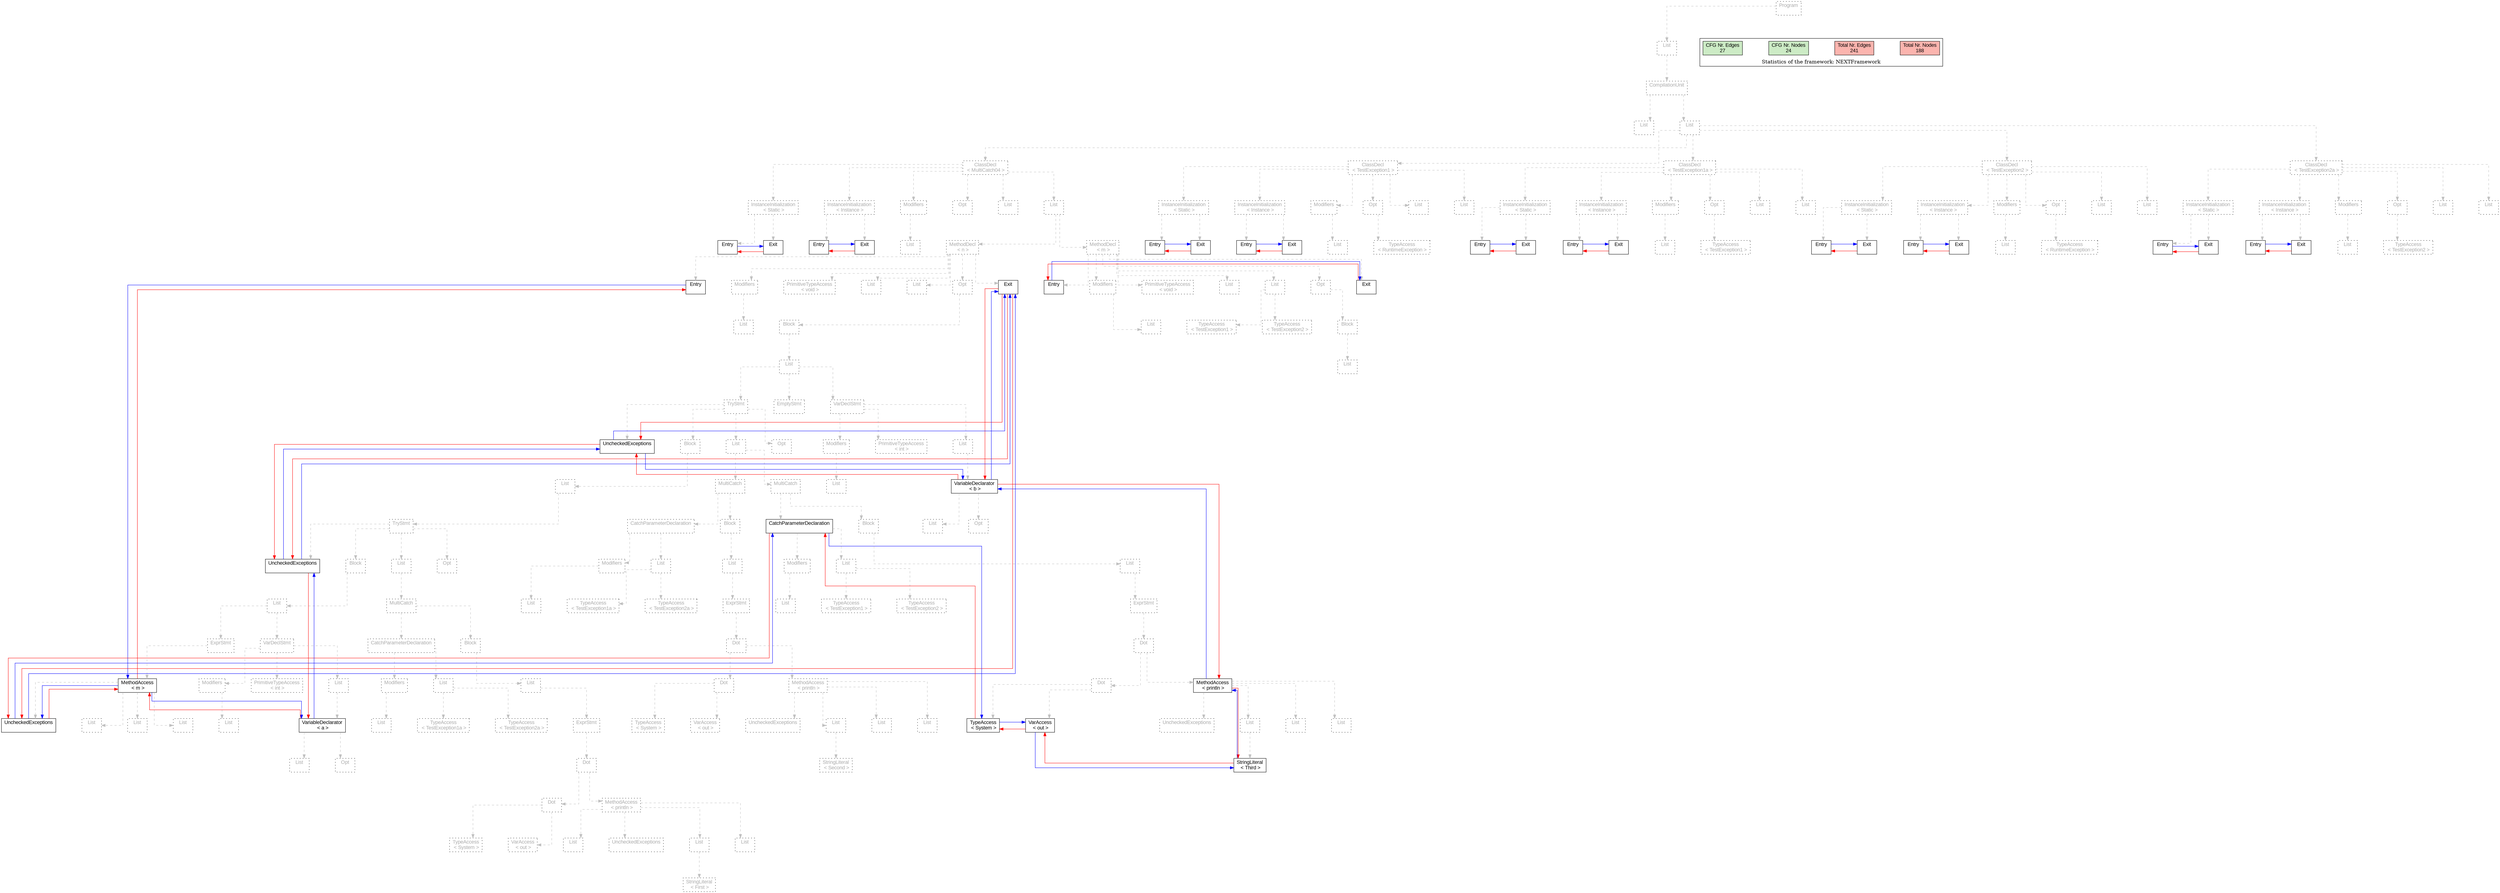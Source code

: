 digraph G {
graph [splines=ortho, nodesep="1", ranksep="1"]
node [shape=rect, fontname=Arial];
{ rank = same; "Program[0]"}
{ rank = same; "List[1]"}
{ rank = same; "CompilationUnit[2]"}
{ rank = same; "List[3]"; "List[4]"}
{ rank = same; "ClassDecl[5]"; "ClassDecl[144]"; "ClassDecl[167]"; "ClassDecl[190]"; "ClassDecl[213]"}
{ rank = same; "Modifiers[22]"; "Opt[24]"; "List[25]"; "List[26]"; "InstanceInitialization[6]"; "InstanceInitialization[14]"; "Modifiers[161]"; "Opt[163]"; "List[165]"; "List[166]"; "InstanceInitialization[145]"; "InstanceInitialization[153]"; "Modifiers[184]"; "Opt[186]"; "List[188]"; "List[189]"; "InstanceInitialization[168]"; "InstanceInitialization[176]"; "Modifiers[207]"; "Opt[209]"; "List[211]"; "List[212]"; "InstanceInitialization[191]"; "InstanceInitialization[199]"; "Modifiers[230]"; "Opt[232]"; "List[234]"; "List[235]"; "InstanceInitialization[214]"; "InstanceInitialization[222]"}
{ rank = same; "List[23]"; "MethodDecl[27]"; "MethodDecl[132]"; "Entry[7]"; "Exit[8]"; "Entry[15]"; "Exit[16]"; "List[162]"; "TypeAccess[164]"; "Entry[146]"; "Exit[147]"; "Entry[154]"; "Exit[155]"; "List[185]"; "TypeAccess[187]"; "Entry[169]"; "Exit[170]"; "Entry[177]"; "Exit[178]"; "List[208]"; "TypeAccess[210]"; "Entry[192]"; "Exit[193]"; "Entry[200]"; "Exit[201]"; "List[231]"; "TypeAccess[233]"; "Entry[215]"; "Exit[216]"; "Entry[223]"; "Exit[224]"}
{ rank = same; "Entry[28]"; "Modifiers[29]"; "PrimitiveTypeAccess[31]"; "List[32]"; "List[33]"; "Opt[34]"; "Exit[35]"; "Entry[133]"; "Modifiers[134]"; "PrimitiveTypeAccess[136]"; "List[137]"; "List[138]"; "Opt[141]"; "Exit[142]"}
{ rank = same; "List[30]"; "Block[35]"; "List[135]"; "TypeAccess[139]"; "TypeAccess[140]"; "Block[142]"}
{ rank = same; "List[36]"; "List[143]"}
{ rank = same; "TryStmt[37]"; "EmptyStmt[123]"; "VarDeclStmt[124]"}
{ rank = same; "Block[38]"; "List[80]"; "Opt[121]"; "UncheckedExceptions[122]"; "Modifiers[125]"; "PrimitiveTypeAccess[127]"; "List[128]"}
{ rank = same; "List[39]"; "MultiCatch[81]"; "MultiCatch[101]"; "List[126]"; "VariableDeclarator[129]"}
{ rank = same; "TryStmt[40]"; "CatchParameterDeclaration[82]"; "Block[88]"; "CatchParameterDeclaration[102]"; "Block[108]"; "List[130]"; "Opt[131]"}
{ rank = same; "Block[41]"; "List[57]"; "Opt[78]"; "UncheckedExceptions[79]"; "Modifiers[83]"; "List[85]"; "List[89]"; "Modifiers[103]"; "List[105]"; "List[109]"}
{ rank = same; "List[42]"; "MultiCatch[58]"; "List[84]"; "TypeAccess[86]"; "TypeAccess[87]"; "ExprStmt[90]"; "List[104]"; "TypeAccess[106]"; "TypeAccess[107]"; "ExprStmt[110]"}
{ rank = same; "MethodAccess[44]"; "Modifiers[50]"; "PrimitiveTypeAccess[52]"; "List[53]"; "Modifiers[60]"; "List[62]"; "List[66]"; "Dot[92]"; "MethodAccess[95]"; "Dot[112]"; "MethodAccess[115]"}
{ rank = same; "ExprStmt[43]"; "VarDeclStmt[49]"; "CatchParameterDeclaration[59]"; "Block[65]"; "Dot[91]"; "Dot[111]"}
{ rank = same; "List[55]"; "Opt[56]"; "Dot[68]"; "StringLiteral[98]"; "StringLiteral[118]"}
{ rank = same; "List[46]"; "List[47]"; "List[48]"; "UncheckedExceptions[45]"; "List[51]"; "VariableDeclarator[54]"; "List[61]"; "TypeAccess[63]"; "TypeAccess[64]"; "ExprStmt[67]"; "TypeAccess[93]"; "VarAccess[94]"; "List[97]"; "List[99]"; "List[100]"; "UncheckedExceptions[96]"; "TypeAccess[113]"; "VarAccess[114]"; "List[117]"; "List[119]"; "List[120]"; "UncheckedExceptions[116]"}
{ rank = same; "TypeAccess[70]"; "VarAccess[71]"; "List[74]"; "List[76]"; "List[77]"; "UncheckedExceptions[73]"}
{ rank = same; "Dot[69]"; "MethodAccess[72]"}
{ rank = same; "StringLiteral[75]"}
"Program[0]" [label="Program\n ", style= dotted   fillcolor="#eeeeee" fontcolor="#aaaaaa"  ]
"List[1]" [label="List\n ", style= dotted   fillcolor="#eeeeee" fontcolor="#aaaaaa"  ]
"CompilationUnit[2]" [label="CompilationUnit\n ", style= dotted   fillcolor="#eeeeee" fontcolor="#aaaaaa"  ]
"List[3]" [label="List\n ", style= dotted   fillcolor="#eeeeee" fontcolor="#aaaaaa"  ]
"List[4]" [label="List\n ", style= dotted   fillcolor="#eeeeee" fontcolor="#aaaaaa"  ]
"ClassDecl[5]" [label="ClassDecl\n < MultiCatch04 >", style= dotted   fillcolor="#eeeeee" fontcolor="#aaaaaa"  ]
"Modifiers[22]" [label="Modifiers\n ", style= dotted   fillcolor="#eeeeee" fontcolor="#aaaaaa"  ]
"List[23]" [label="List\n ", style= dotted   fillcolor="#eeeeee" fontcolor="#aaaaaa"  ]
"Opt[24]" [label="Opt\n ", style= dotted   fillcolor="#eeeeee" fontcolor="#aaaaaa"  ]
"List[25]" [label="List\n ", style= dotted   fillcolor="#eeeeee" fontcolor="#aaaaaa"  ]
"List[26]" [label="List\n ", style= dotted   fillcolor="#eeeeee" fontcolor="#aaaaaa"  ]
"MethodDecl[27]" [label="MethodDecl\n < n >", style= dotted   fillcolor="#eeeeee" fontcolor="#aaaaaa"  ]
"Entry[28]" [label="Entry\n ", fillcolor=white   style=filled  ]
"Modifiers[29]" [label="Modifiers\n ", style= dotted   fillcolor="#eeeeee" fontcolor="#aaaaaa"  ]
"List[30]" [label="List\n ", style= dotted   fillcolor="#eeeeee" fontcolor="#aaaaaa"  ]
"PrimitiveTypeAccess[31]" [label="PrimitiveTypeAccess\n < void >", style= dotted   fillcolor="#eeeeee" fontcolor="#aaaaaa"  ]
"List[32]" [label="List\n ", style= dotted   fillcolor="#eeeeee" fontcolor="#aaaaaa"  ]
"List[33]" [label="List\n ", style= dotted   fillcolor="#eeeeee" fontcolor="#aaaaaa"  ]
"Opt[34]" [label="Opt\n ", style= dotted   fillcolor="#eeeeee" fontcolor="#aaaaaa"  ]
"Block[35]" [label="Block\n ", style= dotted   fillcolor="#eeeeee" fontcolor="#aaaaaa"  ]
"List[36]" [label="List\n ", style= dotted   fillcolor="#eeeeee" fontcolor="#aaaaaa"  ]
"TryStmt[37]" [label="TryStmt\n ", style= dotted   fillcolor="#eeeeee" fontcolor="#aaaaaa"  ]
"Block[38]" [label="Block\n ", style= dotted   fillcolor="#eeeeee" fontcolor="#aaaaaa"  ]
"List[39]" [label="List\n ", style= dotted   fillcolor="#eeeeee" fontcolor="#aaaaaa"  ]
"TryStmt[40]" [label="TryStmt\n ", style= dotted   fillcolor="#eeeeee" fontcolor="#aaaaaa"  ]
"Block[41]" [label="Block\n ", style= dotted   fillcolor="#eeeeee" fontcolor="#aaaaaa"  ]
"List[42]" [label="List\n ", style= dotted   fillcolor="#eeeeee" fontcolor="#aaaaaa"  ]
"ExprStmt[43]" [label="ExprStmt\n ", style= dotted   fillcolor="#eeeeee" fontcolor="#aaaaaa"  ]
"MethodAccess[44]" [label="MethodAccess\n < m >", fillcolor=white   style=filled  ]
"List[46]" [label="List\n ", style= dotted   fillcolor="#eeeeee" fontcolor="#aaaaaa"  ]
"List[47]" [label="List\n ", style= dotted   fillcolor="#eeeeee" fontcolor="#aaaaaa"  ]
"List[48]" [label="List\n ", style= dotted   fillcolor="#eeeeee" fontcolor="#aaaaaa"  ]
"UncheckedExceptions[45]" [label="UncheckedExceptions\n ", fillcolor=white   style=filled  ]
"VarDeclStmt[49]" [label="VarDeclStmt\n ", style= dotted   fillcolor="#eeeeee" fontcolor="#aaaaaa"  ]
"Modifiers[50]" [label="Modifiers\n ", style= dotted   fillcolor="#eeeeee" fontcolor="#aaaaaa"  ]
"List[51]" [label="List\n ", style= dotted   fillcolor="#eeeeee" fontcolor="#aaaaaa"  ]
"PrimitiveTypeAccess[52]" [label="PrimitiveTypeAccess\n < int >", style= dotted   fillcolor="#eeeeee" fontcolor="#aaaaaa"  ]
"List[53]" [label="List\n ", style= dotted   fillcolor="#eeeeee" fontcolor="#aaaaaa"  ]
"VariableDeclarator[54]" [label="VariableDeclarator\n < a >", fillcolor=white   style=filled  ]
"List[55]" [label="List\n ", style= dotted   fillcolor="#eeeeee" fontcolor="#aaaaaa"  ]
"Opt[56]" [label="Opt\n ", style= dotted   fillcolor="#eeeeee" fontcolor="#aaaaaa"  ]
"List[57]" [label="List\n ", style= dotted   fillcolor="#eeeeee" fontcolor="#aaaaaa"  ]
"MultiCatch[58]" [label="MultiCatch\n ", style= dotted   fillcolor="#eeeeee" fontcolor="#aaaaaa"  ]
"CatchParameterDeclaration[59]" [label="CatchParameterDeclaration\n ", style= dotted   fillcolor="#eeeeee" fontcolor="#aaaaaa"  ]
"Modifiers[60]" [label="Modifiers\n ", style= dotted   fillcolor="#eeeeee" fontcolor="#aaaaaa"  ]
"List[61]" [label="List\n ", style= dotted   fillcolor="#eeeeee" fontcolor="#aaaaaa"  ]
"List[62]" [label="List\n ", style= dotted   fillcolor="#eeeeee" fontcolor="#aaaaaa"  ]
"TypeAccess[63]" [label="TypeAccess\n < TestException1a >", style= dotted   fillcolor="#eeeeee" fontcolor="#aaaaaa"  ]
"TypeAccess[64]" [label="TypeAccess\n < TestException2a >", style= dotted   fillcolor="#eeeeee" fontcolor="#aaaaaa"  ]
"Block[65]" [label="Block\n ", style= dotted   fillcolor="#eeeeee" fontcolor="#aaaaaa"  ]
"List[66]" [label="List\n ", style= dotted   fillcolor="#eeeeee" fontcolor="#aaaaaa"  ]
"ExprStmt[67]" [label="ExprStmt\n ", style= dotted   fillcolor="#eeeeee" fontcolor="#aaaaaa"  ]
"Dot[68]" [label="Dot\n ", style= dotted   fillcolor="#eeeeee" fontcolor="#aaaaaa"  ]
"Dot[69]" [label="Dot\n ", style= dotted   fillcolor="#eeeeee" fontcolor="#aaaaaa"  ]
"TypeAccess[70]" [label="TypeAccess\n < System >", style= dotted   fillcolor="#eeeeee" fontcolor="#aaaaaa"  ]
"VarAccess[71]" [label="VarAccess\n < out >", style= dotted   fillcolor="#eeeeee" fontcolor="#aaaaaa"  ]
"MethodAccess[72]" [label="MethodAccess\n < println >", style= dotted   fillcolor="#eeeeee" fontcolor="#aaaaaa"  ]
"List[74]" [label="List\n ", style= dotted   fillcolor="#eeeeee" fontcolor="#aaaaaa"  ]
"StringLiteral[75]" [label="StringLiteral\n < First >", style= dotted   fillcolor="#eeeeee" fontcolor="#aaaaaa"  ]
"List[76]" [label="List\n ", style= dotted   fillcolor="#eeeeee" fontcolor="#aaaaaa"  ]
"List[77]" [label="List\n ", style= dotted   fillcolor="#eeeeee" fontcolor="#aaaaaa"  ]
"UncheckedExceptions[73]" [label="UncheckedExceptions\n ", style= dotted   fillcolor="#eeeeee" fontcolor="#aaaaaa"  ]
"Opt[78]" [label="Opt\n ", style= dotted   fillcolor="#eeeeee" fontcolor="#aaaaaa"  ]
"UncheckedExceptions[79]" [label="UncheckedExceptions\n ", fillcolor=white   style=filled  ]
"List[80]" [label="List\n ", style= dotted   fillcolor="#eeeeee" fontcolor="#aaaaaa"  ]
"MultiCatch[81]" [label="MultiCatch\n ", style= dotted   fillcolor="#eeeeee" fontcolor="#aaaaaa"  ]
"CatchParameterDeclaration[82]" [label="CatchParameterDeclaration\n ", style= dotted   fillcolor="#eeeeee" fontcolor="#aaaaaa"  ]
"Modifiers[83]" [label="Modifiers\n ", style= dotted   fillcolor="#eeeeee" fontcolor="#aaaaaa"  ]
"List[84]" [label="List\n ", style= dotted   fillcolor="#eeeeee" fontcolor="#aaaaaa"  ]
"List[85]" [label="List\n ", style= dotted   fillcolor="#eeeeee" fontcolor="#aaaaaa"  ]
"TypeAccess[86]" [label="TypeAccess\n < TestException1a >", style= dotted   fillcolor="#eeeeee" fontcolor="#aaaaaa"  ]
"TypeAccess[87]" [label="TypeAccess\n < TestException2a >", style= dotted   fillcolor="#eeeeee" fontcolor="#aaaaaa"  ]
"Block[88]" [label="Block\n ", style= dotted   fillcolor="#eeeeee" fontcolor="#aaaaaa"  ]
"List[89]" [label="List\n ", style= dotted   fillcolor="#eeeeee" fontcolor="#aaaaaa"  ]
"ExprStmt[90]" [label="ExprStmt\n ", style= dotted   fillcolor="#eeeeee" fontcolor="#aaaaaa"  ]
"Dot[91]" [label="Dot\n ", style= dotted   fillcolor="#eeeeee" fontcolor="#aaaaaa"  ]
"Dot[92]" [label="Dot\n ", style= dotted   fillcolor="#eeeeee" fontcolor="#aaaaaa"  ]
"TypeAccess[93]" [label="TypeAccess\n < System >", style= dotted   fillcolor="#eeeeee" fontcolor="#aaaaaa"  ]
"VarAccess[94]" [label="VarAccess\n < out >", style= dotted   fillcolor="#eeeeee" fontcolor="#aaaaaa"  ]
"MethodAccess[95]" [label="MethodAccess\n < println >", style= dotted   fillcolor="#eeeeee" fontcolor="#aaaaaa"  ]
"List[97]" [label="List\n ", style= dotted   fillcolor="#eeeeee" fontcolor="#aaaaaa"  ]
"StringLiteral[98]" [label="StringLiteral\n < Second >", style= dotted   fillcolor="#eeeeee" fontcolor="#aaaaaa"  ]
"List[99]" [label="List\n ", style= dotted   fillcolor="#eeeeee" fontcolor="#aaaaaa"  ]
"List[100]" [label="List\n ", style= dotted   fillcolor="#eeeeee" fontcolor="#aaaaaa"  ]
"UncheckedExceptions[96]" [label="UncheckedExceptions\n ", style= dotted   fillcolor="#eeeeee" fontcolor="#aaaaaa"  ]
"MultiCatch[101]" [label="MultiCatch\n ", style= dotted   fillcolor="#eeeeee" fontcolor="#aaaaaa"  ]
"CatchParameterDeclaration[102]" [label="CatchParameterDeclaration\n ", fillcolor=white   style=filled  ]
"Modifiers[103]" [label="Modifiers\n ", style= dotted   fillcolor="#eeeeee" fontcolor="#aaaaaa"  ]
"List[104]" [label="List\n ", style= dotted   fillcolor="#eeeeee" fontcolor="#aaaaaa"  ]
"List[105]" [label="List\n ", style= dotted   fillcolor="#eeeeee" fontcolor="#aaaaaa"  ]
"TypeAccess[106]" [label="TypeAccess\n < TestException1 >", style= dotted   fillcolor="#eeeeee" fontcolor="#aaaaaa"  ]
"TypeAccess[107]" [label="TypeAccess\n < TestException2 >", style= dotted   fillcolor="#eeeeee" fontcolor="#aaaaaa"  ]
"Block[108]" [label="Block\n ", style= dotted   fillcolor="#eeeeee" fontcolor="#aaaaaa"  ]
"List[109]" [label="List\n ", style= dotted   fillcolor="#eeeeee" fontcolor="#aaaaaa"  ]
"ExprStmt[110]" [label="ExprStmt\n ", style= dotted   fillcolor="#eeeeee" fontcolor="#aaaaaa"  ]
"Dot[111]" [label="Dot\n ", style= dotted   fillcolor="#eeeeee" fontcolor="#aaaaaa"  ]
"Dot[112]" [label="Dot\n ", style= dotted   fillcolor="#eeeeee" fontcolor="#aaaaaa"  ]
"TypeAccess[113]" [label="TypeAccess\n < System >", fillcolor=white   style=filled  ]
"VarAccess[114]" [label="VarAccess\n < out >", fillcolor=white   style=filled  ]
"MethodAccess[115]" [label="MethodAccess\n < println >", fillcolor=white   style=filled  ]
"List[117]" [label="List\n ", style= dotted   fillcolor="#eeeeee" fontcolor="#aaaaaa"  ]
"StringLiteral[118]" [label="StringLiteral\n < Third >", fillcolor=white   style=filled  ]
"List[119]" [label="List\n ", style= dotted   fillcolor="#eeeeee" fontcolor="#aaaaaa"  ]
"List[120]" [label="List\n ", style= dotted   fillcolor="#eeeeee" fontcolor="#aaaaaa"  ]
"UncheckedExceptions[116]" [label="UncheckedExceptions\n ", style= dotted   fillcolor="#eeeeee" fontcolor="#aaaaaa"  ]
"Opt[121]" [label="Opt\n ", style= dotted   fillcolor="#eeeeee" fontcolor="#aaaaaa"  ]
"UncheckedExceptions[122]" [label="UncheckedExceptions\n ", fillcolor=white   style=filled  ]
"EmptyStmt[123]" [label="EmptyStmt\n ", style= dotted   fillcolor="#eeeeee" fontcolor="#aaaaaa"  ]
"VarDeclStmt[124]" [label="VarDeclStmt\n ", style= dotted   fillcolor="#eeeeee" fontcolor="#aaaaaa"  ]
"Modifiers[125]" [label="Modifiers\n ", style= dotted   fillcolor="#eeeeee" fontcolor="#aaaaaa"  ]
"List[126]" [label="List\n ", style= dotted   fillcolor="#eeeeee" fontcolor="#aaaaaa"  ]
"PrimitiveTypeAccess[127]" [label="PrimitiveTypeAccess\n < int >", style= dotted   fillcolor="#eeeeee" fontcolor="#aaaaaa"  ]
"List[128]" [label="List\n ", style= dotted   fillcolor="#eeeeee" fontcolor="#aaaaaa"  ]
"VariableDeclarator[129]" [label="VariableDeclarator\n < b >", fillcolor=white   style=filled  ]
"List[130]" [label="List\n ", style= dotted   fillcolor="#eeeeee" fontcolor="#aaaaaa"  ]
"Opt[131]" [label="Opt\n ", style= dotted   fillcolor="#eeeeee" fontcolor="#aaaaaa"  ]
"Exit[35]" [label="Exit\n ", fillcolor=white   style=filled  ]
"MethodDecl[132]" [label="MethodDecl\n < m >", style= dotted   fillcolor="#eeeeee" fontcolor="#aaaaaa"  ]
"Entry[133]" [label="Entry\n ", fillcolor=white   style=filled  ]
"Modifiers[134]" [label="Modifiers\n ", style= dotted   fillcolor="#eeeeee" fontcolor="#aaaaaa"  ]
"List[135]" [label="List\n ", style= dotted   fillcolor="#eeeeee" fontcolor="#aaaaaa"  ]
"PrimitiveTypeAccess[136]" [label="PrimitiveTypeAccess\n < void >", style= dotted   fillcolor="#eeeeee" fontcolor="#aaaaaa"  ]
"List[137]" [label="List\n ", style= dotted   fillcolor="#eeeeee" fontcolor="#aaaaaa"  ]
"List[138]" [label="List\n ", style= dotted   fillcolor="#eeeeee" fontcolor="#aaaaaa"  ]
"TypeAccess[139]" [label="TypeAccess\n < TestException1 >", style= dotted   fillcolor="#eeeeee" fontcolor="#aaaaaa"  ]
"TypeAccess[140]" [label="TypeAccess\n < TestException2 >", style= dotted   fillcolor="#eeeeee" fontcolor="#aaaaaa"  ]
"Opt[141]" [label="Opt\n ", style= dotted   fillcolor="#eeeeee" fontcolor="#aaaaaa"  ]
"Block[142]" [label="Block\n ", style= dotted   fillcolor="#eeeeee" fontcolor="#aaaaaa"  ]
"List[143]" [label="List\n ", style= dotted   fillcolor="#eeeeee" fontcolor="#aaaaaa"  ]
"Exit[142]" [label="Exit\n ", fillcolor=white   style=filled  ]
"InstanceInitialization[6]" [label="InstanceInitialization\n < Instance >", style= dotted   fillcolor="#eeeeee" fontcolor="#aaaaaa"  ]
"Entry[7]" [label="Entry\n ", fillcolor=white   style=filled  ]
"Exit[8]" [label="Exit\n ", fillcolor=white   style=filled  ]
"InstanceInitialization[14]" [label="InstanceInitialization\n < Static >", style= dotted   fillcolor="#eeeeee" fontcolor="#aaaaaa"  ]
"Entry[15]" [label="Entry\n ", fillcolor=white   style=filled  ]
"Exit[16]" [label="Exit\n ", fillcolor=white   style=filled  ]
"ClassDecl[144]" [label="ClassDecl\n < TestException1 >", style= dotted   fillcolor="#eeeeee" fontcolor="#aaaaaa"  ]
"Modifiers[161]" [label="Modifiers\n ", style= dotted   fillcolor="#eeeeee" fontcolor="#aaaaaa"  ]
"List[162]" [label="List\n ", style= dotted   fillcolor="#eeeeee" fontcolor="#aaaaaa"  ]
"Opt[163]" [label="Opt\n ", style= dotted   fillcolor="#eeeeee" fontcolor="#aaaaaa"  ]
"TypeAccess[164]" [label="TypeAccess\n < RuntimeException >", style= dotted   fillcolor="#eeeeee" fontcolor="#aaaaaa"  ]
"List[165]" [label="List\n ", style= dotted   fillcolor="#eeeeee" fontcolor="#aaaaaa"  ]
"List[166]" [label="List\n ", style= dotted   fillcolor="#eeeeee" fontcolor="#aaaaaa"  ]
"InstanceInitialization[145]" [label="InstanceInitialization\n < Instance >", style= dotted   fillcolor="#eeeeee" fontcolor="#aaaaaa"  ]
"Entry[146]" [label="Entry\n ", fillcolor=white   style=filled  ]
"Exit[147]" [label="Exit\n ", fillcolor=white   style=filled  ]
"InstanceInitialization[153]" [label="InstanceInitialization\n < Static >", style= dotted   fillcolor="#eeeeee" fontcolor="#aaaaaa"  ]
"Entry[154]" [label="Entry\n ", fillcolor=white   style=filled  ]
"Exit[155]" [label="Exit\n ", fillcolor=white   style=filled  ]
"ClassDecl[167]" [label="ClassDecl\n < TestException1a >", style= dotted   fillcolor="#eeeeee" fontcolor="#aaaaaa"  ]
"Modifiers[184]" [label="Modifiers\n ", style= dotted   fillcolor="#eeeeee" fontcolor="#aaaaaa"  ]
"List[185]" [label="List\n ", style= dotted   fillcolor="#eeeeee" fontcolor="#aaaaaa"  ]
"Opt[186]" [label="Opt\n ", style= dotted   fillcolor="#eeeeee" fontcolor="#aaaaaa"  ]
"TypeAccess[187]" [label="TypeAccess\n < TestException1 >", style= dotted   fillcolor="#eeeeee" fontcolor="#aaaaaa"  ]
"List[188]" [label="List\n ", style= dotted   fillcolor="#eeeeee" fontcolor="#aaaaaa"  ]
"List[189]" [label="List\n ", style= dotted   fillcolor="#eeeeee" fontcolor="#aaaaaa"  ]
"InstanceInitialization[168]" [label="InstanceInitialization\n < Instance >", style= dotted   fillcolor="#eeeeee" fontcolor="#aaaaaa"  ]
"Entry[169]" [label="Entry\n ", fillcolor=white   style=filled  ]
"Exit[170]" [label="Exit\n ", fillcolor=white   style=filled  ]
"InstanceInitialization[176]" [label="InstanceInitialization\n < Static >", style= dotted   fillcolor="#eeeeee" fontcolor="#aaaaaa"  ]
"Entry[177]" [label="Entry\n ", fillcolor=white   style=filled  ]
"Exit[178]" [label="Exit\n ", fillcolor=white   style=filled  ]
"ClassDecl[190]" [label="ClassDecl\n < TestException2 >", style= dotted   fillcolor="#eeeeee" fontcolor="#aaaaaa"  ]
"Modifiers[207]" [label="Modifiers\n ", style= dotted   fillcolor="#eeeeee" fontcolor="#aaaaaa"  ]
"List[208]" [label="List\n ", style= dotted   fillcolor="#eeeeee" fontcolor="#aaaaaa"  ]
"Opt[209]" [label="Opt\n ", style= dotted   fillcolor="#eeeeee" fontcolor="#aaaaaa"  ]
"TypeAccess[210]" [label="TypeAccess\n < RuntimeException >", style= dotted   fillcolor="#eeeeee" fontcolor="#aaaaaa"  ]
"List[211]" [label="List\n ", style= dotted   fillcolor="#eeeeee" fontcolor="#aaaaaa"  ]
"List[212]" [label="List\n ", style= dotted   fillcolor="#eeeeee" fontcolor="#aaaaaa"  ]
"InstanceInitialization[191]" [label="InstanceInitialization\n < Instance >", style= dotted   fillcolor="#eeeeee" fontcolor="#aaaaaa"  ]
"Entry[192]" [label="Entry\n ", fillcolor=white   style=filled  ]
"Exit[193]" [label="Exit\n ", fillcolor=white   style=filled  ]
"InstanceInitialization[199]" [label="InstanceInitialization\n < Static >", style= dotted   fillcolor="#eeeeee" fontcolor="#aaaaaa"  ]
"Entry[200]" [label="Entry\n ", fillcolor=white   style=filled  ]
"Exit[201]" [label="Exit\n ", fillcolor=white   style=filled  ]
"ClassDecl[213]" [label="ClassDecl\n < TestException2a >", style= dotted   fillcolor="#eeeeee" fontcolor="#aaaaaa"  ]
"Modifiers[230]" [label="Modifiers\n ", style= dotted   fillcolor="#eeeeee" fontcolor="#aaaaaa"  ]
"List[231]" [label="List\n ", style= dotted   fillcolor="#eeeeee" fontcolor="#aaaaaa"  ]
"Opt[232]" [label="Opt\n ", style= dotted   fillcolor="#eeeeee" fontcolor="#aaaaaa"  ]
"TypeAccess[233]" [label="TypeAccess\n < TestException2 >", style= dotted   fillcolor="#eeeeee" fontcolor="#aaaaaa"  ]
"List[234]" [label="List\n ", style= dotted   fillcolor="#eeeeee" fontcolor="#aaaaaa"  ]
"List[235]" [label="List\n ", style= dotted   fillcolor="#eeeeee" fontcolor="#aaaaaa"  ]
"InstanceInitialization[214]" [label="InstanceInitialization\n < Instance >", style= dotted   fillcolor="#eeeeee" fontcolor="#aaaaaa"  ]
"Entry[215]" [label="Entry\n ", fillcolor=white   style=filled  ]
"Exit[216]" [label="Exit\n ", fillcolor=white   style=filled  ]
"InstanceInitialization[222]" [label="InstanceInitialization\n < Static >", style= dotted   fillcolor="#eeeeee" fontcolor="#aaaaaa"  ]
"Entry[223]" [label="Entry\n ", fillcolor=white   style=filled  ]
"Exit[224]" [label="Exit\n ", fillcolor=white   style=filled  ]
"CompilationUnit[2]" -> "List[3]" [style=dashed, color=gray]
"Modifiers[22]" -> "List[23]" [style=dashed, color=gray]
"ClassDecl[5]" -> "Modifiers[22]" [style=dashed, color=gray]
"ClassDecl[5]" -> "Opt[24]" [style=dashed, color=gray]
"ClassDecl[5]" -> "List[25]" [style=dashed, color=gray]
"MethodDecl[27]" -> "Entry[28]" [style=dashed, color=gray]
"Modifiers[29]" -> "List[30]" [style=dashed, color=gray]
"MethodDecl[27]" -> "Modifiers[29]" [style=dashed, color=gray]
"MethodDecl[27]" -> "PrimitiveTypeAccess[31]" [style=dashed, color=gray]
"MethodDecl[27]" -> "List[32]" [style=dashed, color=gray]
"MethodDecl[27]" -> "List[33]" [style=dashed, color=gray]
"MethodAccess[44]" -> "List[46]" [style=dashed, color=gray]
"MethodAccess[44]" -> "List[47]" [style=dashed, color=gray]
"MethodAccess[44]" -> "List[48]" [style=dashed, color=gray]
"MethodAccess[44]" -> "UncheckedExceptions[45]" [style=dashed, color=gray]
"ExprStmt[43]" -> "MethodAccess[44]" [style=dashed, color=gray]
"List[42]" -> "ExprStmt[43]" [style=dashed, color=gray]
"Modifiers[50]" -> "List[51]" [style=dashed, color=gray]
"VarDeclStmt[49]" -> "Modifiers[50]" [style=dashed, color=gray]
"VarDeclStmt[49]" -> "PrimitiveTypeAccess[52]" [style=dashed, color=gray]
"VariableDeclarator[54]" -> "List[55]" [style=dashed, color=gray]
"VariableDeclarator[54]" -> "Opt[56]" [style=dashed, color=gray]
"List[53]" -> "VariableDeclarator[54]" [style=dashed, color=gray]
"VarDeclStmt[49]" -> "List[53]" [style=dashed, color=gray]
"List[42]" -> "VarDeclStmt[49]" [style=dashed, color=gray]
"Block[41]" -> "List[42]" [style=dashed, color=gray]
"TryStmt[40]" -> "Block[41]" [style=dashed, color=gray]
"Modifiers[60]" -> "List[61]" [style=dashed, color=gray]
"CatchParameterDeclaration[59]" -> "Modifiers[60]" [style=dashed, color=gray]
"List[62]" -> "TypeAccess[63]" [style=dashed, color=gray]
"List[62]" -> "TypeAccess[64]" [style=dashed, color=gray]
"CatchParameterDeclaration[59]" -> "List[62]" [style=dashed, color=gray]
"MultiCatch[58]" -> "CatchParameterDeclaration[59]" [style=dashed, color=gray]
"Dot[69]" -> "TypeAccess[70]" [style=dashed, color=gray]
"Dot[69]" -> "VarAccess[71]" [style=dashed, color=gray]
"Dot[68]" -> "Dot[69]" [style=dashed, color=gray]
"List[74]" -> "StringLiteral[75]" [style=dashed, color=gray]
"MethodAccess[72]" -> "List[74]" [style=dashed, color=gray]
"MethodAccess[72]" -> "List[76]" [style=dashed, color=gray]
"MethodAccess[72]" -> "List[77]" [style=dashed, color=gray]
"MethodAccess[72]" -> "UncheckedExceptions[73]" [style=dashed, color=gray]
"Dot[68]" -> "MethodAccess[72]" [style=dashed, color=gray]
"ExprStmt[67]" -> "Dot[68]" [style=dashed, color=gray]
"List[66]" -> "ExprStmt[67]" [style=dashed, color=gray]
"Block[65]" -> "List[66]" [style=dashed, color=gray]
"MultiCatch[58]" -> "Block[65]" [style=dashed, color=gray]
"List[57]" -> "MultiCatch[58]" [style=dashed, color=gray]
"TryStmt[40]" -> "List[57]" [style=dashed, color=gray]
"TryStmt[40]" -> "Opt[78]" [style=dashed, color=gray]
"TryStmt[40]" -> "UncheckedExceptions[79]" [style=dashed, color=gray]
"List[39]" -> "TryStmt[40]" [style=dashed, color=gray]
"Block[38]" -> "List[39]" [style=dashed, color=gray]
"TryStmt[37]" -> "Block[38]" [style=dashed, color=gray]
"Modifiers[83]" -> "List[84]" [style=dashed, color=gray]
"CatchParameterDeclaration[82]" -> "Modifiers[83]" [style=dashed, color=gray]
"List[85]" -> "TypeAccess[86]" [style=dashed, color=gray]
"List[85]" -> "TypeAccess[87]" [style=dashed, color=gray]
"CatchParameterDeclaration[82]" -> "List[85]" [style=dashed, color=gray]
"MultiCatch[81]" -> "CatchParameterDeclaration[82]" [style=dashed, color=gray]
"Dot[92]" -> "TypeAccess[93]" [style=dashed, color=gray]
"Dot[92]" -> "VarAccess[94]" [style=dashed, color=gray]
"Dot[91]" -> "Dot[92]" [style=dashed, color=gray]
"List[97]" -> "StringLiteral[98]" [style=dashed, color=gray]
"MethodAccess[95]" -> "List[97]" [style=dashed, color=gray]
"MethodAccess[95]" -> "List[99]" [style=dashed, color=gray]
"MethodAccess[95]" -> "List[100]" [style=dashed, color=gray]
"MethodAccess[95]" -> "UncheckedExceptions[96]" [style=dashed, color=gray]
"Dot[91]" -> "MethodAccess[95]" [style=dashed, color=gray]
"ExprStmt[90]" -> "Dot[91]" [style=dashed, color=gray]
"List[89]" -> "ExprStmt[90]" [style=dashed, color=gray]
"Block[88]" -> "List[89]" [style=dashed, color=gray]
"MultiCatch[81]" -> "Block[88]" [style=dashed, color=gray]
"List[80]" -> "MultiCatch[81]" [style=dashed, color=gray]
"Modifiers[103]" -> "List[104]" [style=dashed, color=gray]
"CatchParameterDeclaration[102]" -> "Modifiers[103]" [style=dashed, color=gray]
"List[105]" -> "TypeAccess[106]" [style=dashed, color=gray]
"List[105]" -> "TypeAccess[107]" [style=dashed, color=gray]
"CatchParameterDeclaration[102]" -> "List[105]" [style=dashed, color=gray]
"MultiCatch[101]" -> "CatchParameterDeclaration[102]" [style=dashed, color=gray]
"Dot[112]" -> "TypeAccess[113]" [style=dashed, color=gray]
"Dot[112]" -> "VarAccess[114]" [style=dashed, color=gray]
"Dot[111]" -> "Dot[112]" [style=dashed, color=gray]
"List[117]" -> "StringLiteral[118]" [style=dashed, color=gray]
"MethodAccess[115]" -> "List[117]" [style=dashed, color=gray]
"MethodAccess[115]" -> "List[119]" [style=dashed, color=gray]
"MethodAccess[115]" -> "List[120]" [style=dashed, color=gray]
"MethodAccess[115]" -> "UncheckedExceptions[116]" [style=dashed, color=gray]
"Dot[111]" -> "MethodAccess[115]" [style=dashed, color=gray]
"ExprStmt[110]" -> "Dot[111]" [style=dashed, color=gray]
"List[109]" -> "ExprStmt[110]" [style=dashed, color=gray]
"Block[108]" -> "List[109]" [style=dashed, color=gray]
"MultiCatch[101]" -> "Block[108]" [style=dashed, color=gray]
"List[80]" -> "MultiCatch[101]" [style=dashed, color=gray]
"TryStmt[37]" -> "List[80]" [style=dashed, color=gray]
"TryStmt[37]" -> "Opt[121]" [style=dashed, color=gray]
"TryStmt[37]" -> "UncheckedExceptions[122]" [style=dashed, color=gray]
"List[36]" -> "TryStmt[37]" [style=dashed, color=gray]
"List[36]" -> "EmptyStmt[123]" [style=dashed, color=gray]
"Modifiers[125]" -> "List[126]" [style=dashed, color=gray]
"VarDeclStmt[124]" -> "Modifiers[125]" [style=dashed, color=gray]
"VarDeclStmt[124]" -> "PrimitiveTypeAccess[127]" [style=dashed, color=gray]
"VariableDeclarator[129]" -> "List[130]" [style=dashed, color=gray]
"VariableDeclarator[129]" -> "Opt[131]" [style=dashed, color=gray]
"List[128]" -> "VariableDeclarator[129]" [style=dashed, color=gray]
"VarDeclStmt[124]" -> "List[128]" [style=dashed, color=gray]
"List[36]" -> "VarDeclStmt[124]" [style=dashed, color=gray]
"Block[35]" -> "List[36]" [style=dashed, color=gray]
"Opt[34]" -> "Block[35]" [style=dashed, color=gray]
"MethodDecl[27]" -> "Opt[34]" [style=dashed, color=gray]
"MethodDecl[27]" -> "Exit[35]" [style=dashed, color=gray]
"List[26]" -> "MethodDecl[27]" [style=dashed, color=gray]
"MethodDecl[132]" -> "Entry[133]" [style=dashed, color=gray]
"Modifiers[134]" -> "List[135]" [style=dashed, color=gray]
"MethodDecl[132]" -> "Modifiers[134]" [style=dashed, color=gray]
"MethodDecl[132]" -> "PrimitiveTypeAccess[136]" [style=dashed, color=gray]
"MethodDecl[132]" -> "List[137]" [style=dashed, color=gray]
"List[138]" -> "TypeAccess[139]" [style=dashed, color=gray]
"List[138]" -> "TypeAccess[140]" [style=dashed, color=gray]
"MethodDecl[132]" -> "List[138]" [style=dashed, color=gray]
"Block[142]" -> "List[143]" [style=dashed, color=gray]
"Opt[141]" -> "Block[142]" [style=dashed, color=gray]
"MethodDecl[132]" -> "Opt[141]" [style=dashed, color=gray]
"MethodDecl[132]" -> "Exit[142]" [style=dashed, color=gray]
"List[26]" -> "MethodDecl[132]" [style=dashed, color=gray]
"ClassDecl[5]" -> "List[26]" [style=dashed, color=gray]
"InstanceInitialization[6]" -> "Entry[7]" [style=dashed, color=gray]
"InstanceInitialization[6]" -> "Exit[8]" [style=dashed, color=gray]
"InstanceInitialization[14]" -> "Entry[15]" [style=dashed, color=gray]
"InstanceInitialization[14]" -> "Exit[16]" [style=dashed, color=gray]
"ClassDecl[5]" -> "InstanceInitialization[6]" [style=dashed, color=gray]
"ClassDecl[5]" -> "InstanceInitialization[14]" [style=dashed, color=gray]
"List[4]" -> "ClassDecl[5]" [style=dashed, color=gray]
"Modifiers[161]" -> "List[162]" [style=dashed, color=gray]
"ClassDecl[144]" -> "Modifiers[161]" [style=dashed, color=gray]
"Opt[163]" -> "TypeAccess[164]" [style=dashed, color=gray]
"ClassDecl[144]" -> "Opt[163]" [style=dashed, color=gray]
"ClassDecl[144]" -> "List[165]" [style=dashed, color=gray]
"ClassDecl[144]" -> "List[166]" [style=dashed, color=gray]
"InstanceInitialization[145]" -> "Entry[146]" [style=dashed, color=gray]
"InstanceInitialization[145]" -> "Exit[147]" [style=dashed, color=gray]
"InstanceInitialization[153]" -> "Entry[154]" [style=dashed, color=gray]
"InstanceInitialization[153]" -> "Exit[155]" [style=dashed, color=gray]
"ClassDecl[144]" -> "InstanceInitialization[145]" [style=dashed, color=gray]
"ClassDecl[144]" -> "InstanceInitialization[153]" [style=dashed, color=gray]
"List[4]" -> "ClassDecl[144]" [style=dashed, color=gray]
"Modifiers[184]" -> "List[185]" [style=dashed, color=gray]
"ClassDecl[167]" -> "Modifiers[184]" [style=dashed, color=gray]
"Opt[186]" -> "TypeAccess[187]" [style=dashed, color=gray]
"ClassDecl[167]" -> "Opt[186]" [style=dashed, color=gray]
"ClassDecl[167]" -> "List[188]" [style=dashed, color=gray]
"ClassDecl[167]" -> "List[189]" [style=dashed, color=gray]
"InstanceInitialization[168]" -> "Entry[169]" [style=dashed, color=gray]
"InstanceInitialization[168]" -> "Exit[170]" [style=dashed, color=gray]
"InstanceInitialization[176]" -> "Entry[177]" [style=dashed, color=gray]
"InstanceInitialization[176]" -> "Exit[178]" [style=dashed, color=gray]
"ClassDecl[167]" -> "InstanceInitialization[168]" [style=dashed, color=gray]
"ClassDecl[167]" -> "InstanceInitialization[176]" [style=dashed, color=gray]
"List[4]" -> "ClassDecl[167]" [style=dashed, color=gray]
"Modifiers[207]" -> "List[208]" [style=dashed, color=gray]
"ClassDecl[190]" -> "Modifiers[207]" [style=dashed, color=gray]
"Opt[209]" -> "TypeAccess[210]" [style=dashed, color=gray]
"ClassDecl[190]" -> "Opt[209]" [style=dashed, color=gray]
"ClassDecl[190]" -> "List[211]" [style=dashed, color=gray]
"ClassDecl[190]" -> "List[212]" [style=dashed, color=gray]
"InstanceInitialization[191]" -> "Entry[192]" [style=dashed, color=gray]
"InstanceInitialization[191]" -> "Exit[193]" [style=dashed, color=gray]
"InstanceInitialization[199]" -> "Entry[200]" [style=dashed, color=gray]
"InstanceInitialization[199]" -> "Exit[201]" [style=dashed, color=gray]
"ClassDecl[190]" -> "InstanceInitialization[191]" [style=dashed, color=gray]
"ClassDecl[190]" -> "InstanceInitialization[199]" [style=dashed, color=gray]
"List[4]" -> "ClassDecl[190]" [style=dashed, color=gray]
"Modifiers[230]" -> "List[231]" [style=dashed, color=gray]
"ClassDecl[213]" -> "Modifiers[230]" [style=dashed, color=gray]
"Opt[232]" -> "TypeAccess[233]" [style=dashed, color=gray]
"ClassDecl[213]" -> "Opt[232]" [style=dashed, color=gray]
"ClassDecl[213]" -> "List[234]" [style=dashed, color=gray]
"ClassDecl[213]" -> "List[235]" [style=dashed, color=gray]
"InstanceInitialization[214]" -> "Entry[215]" [style=dashed, color=gray]
"InstanceInitialization[214]" -> "Exit[216]" [style=dashed, color=gray]
"InstanceInitialization[222]" -> "Entry[223]" [style=dashed, color=gray]
"InstanceInitialization[222]" -> "Exit[224]" [style=dashed, color=gray]
"ClassDecl[213]" -> "InstanceInitialization[214]" [style=dashed, color=gray]
"ClassDecl[213]" -> "InstanceInitialization[222]" [style=dashed, color=gray]
"List[4]" -> "ClassDecl[213]" [style=dashed, color=gray]
"CompilationUnit[2]" -> "List[4]" [style=dashed, color=gray]
"List[1]" -> "CompilationUnit[2]" [style=dashed, color=gray]
"Program[0]" -> "List[1]" [style=dashed, color=gray]
"Exit[16]" -> "Entry[15]" [color=red, constraint=false]
"Entry[15]" -> "Exit[16]" [color=blue, constraint=false, xlabel=" "] 
"Exit[8]" -> "Entry[7]" [color=red, constraint=false]
"Entry[7]" -> "Exit[8]" [color=blue, constraint=false, xlabel=" "] 
"Exit[35]" -> "UncheckedExceptions[122]" [color=red, constraint=false]
"Exit[35]" -> "UncheckedExceptions[79]" [color=red, constraint=false]
"Exit[35]" -> "UncheckedExceptions[45]" [color=red, constraint=false]
"Exit[35]" -> "VariableDeclarator[129]" [color=red, constraint=false]
"VariableDeclarator[129]" -> "Exit[35]" [color=blue, constraint=false, xlabel=" "] 
"VariableDeclarator[129]" -> "UncheckedExceptions[122]" [color=red, constraint=false]
"VariableDeclarator[129]" -> "MethodAccess[115]" [color=red, constraint=false]
"UncheckedExceptions[122]" -> "Exit[35]" [color=blue, constraint=false, xlabel=" "] 
"UncheckedExceptions[122]" -> "VariableDeclarator[129]" [color=blue, constraint=false, xlabel=" "] 
"UncheckedExceptions[122]" -> "UncheckedExceptions[79]" [color=red, constraint=false]
"UncheckedExceptions[79]" -> "Exit[35]" [color=blue, constraint=false, xlabel=" "] 
"UncheckedExceptions[79]" -> "UncheckedExceptions[122]" [color=blue, constraint=false, xlabel=" "] 
"UncheckedExceptions[79]" -> "VariableDeclarator[54]" [color=red, constraint=false]
"VariableDeclarator[54]" -> "UncheckedExceptions[79]" [color=blue, constraint=false, xlabel=" "] 
"VariableDeclarator[54]" -> "MethodAccess[44]" [color=red, constraint=false]
"MethodAccess[115]" -> "VariableDeclarator[129]" [color=blue, constraint=false, xlabel=" "] 
"MethodAccess[115]" -> "StringLiteral[118]" [color=red, constraint=false]
"StringLiteral[118]" -> "MethodAccess[115]" [color=blue, constraint=false, xlabel=" "] 
"StringLiteral[118]" -> "VarAccess[114]" [color=red, constraint=false]
"VarAccess[114]" -> "StringLiteral[118]" [color=blue, constraint=false, xlabel=" "] 
"VarAccess[114]" -> "TypeAccess[113]" [color=red, constraint=false]
"TypeAccess[113]" -> "VarAccess[114]" [color=blue, constraint=false, xlabel=" "] 
"TypeAccess[113]" -> "CatchParameterDeclaration[102]" [color=red, constraint=false]
"CatchParameterDeclaration[102]" -> "TypeAccess[113]" [color=blue, constraint=false, xlabel=" "] 
"CatchParameterDeclaration[102]" -> "UncheckedExceptions[45]" [color=red, constraint=false]
"UncheckedExceptions[45]" -> "CatchParameterDeclaration[102]" [color=blue, constraint=false, xlabel=" "] 
"UncheckedExceptions[45]" -> "Exit[35]" [color=blue, constraint=false, xlabel=" "] 
"UncheckedExceptions[45]" -> "MethodAccess[44]" [color=red, constraint=false]
"MethodAccess[44]" -> "VariableDeclarator[54]" [color=blue, constraint=false, xlabel=" "] 
"MethodAccess[44]" -> "UncheckedExceptions[45]" [color=blue, constraint=false, xlabel=" "] 
"MethodAccess[44]" -> "Entry[28]" [color=red, constraint=false]
"Entry[28]" -> "MethodAccess[44]" [color=blue, constraint=false, xlabel=" "] 
"Exit[142]" -> "Entry[133]" [color=red, constraint=false]
"Entry[133]" -> "Exit[142]" [color=blue, constraint=false, xlabel=" "] 
"Exit[155]" -> "Entry[154]" [color=red, constraint=false]
"Entry[154]" -> "Exit[155]" [color=blue, constraint=false, xlabel=" "] 
"Exit[147]" -> "Entry[146]" [color=red, constraint=false]
"Entry[146]" -> "Exit[147]" [color=blue, constraint=false, xlabel=" "] 
"Exit[178]" -> "Entry[177]" [color=red, constraint=false]
"Entry[177]" -> "Exit[178]" [color=blue, constraint=false, xlabel=" "] 
"Exit[170]" -> "Entry[169]" [color=red, constraint=false]
"Entry[169]" -> "Exit[170]" [color=blue, constraint=false, xlabel=" "] 
"Exit[201]" -> "Entry[200]" [color=red, constraint=false]
"Entry[200]" -> "Exit[201]" [color=blue, constraint=false, xlabel=" "] 
"Exit[193]" -> "Entry[192]" [color=red, constraint=false]
"Entry[192]" -> "Exit[193]" [color=blue, constraint=false, xlabel=" "] 
"Exit[224]" -> "Entry[223]" [color=red, constraint=false]
"Entry[223]" -> "Exit[224]" [color=blue, constraint=false, xlabel=" "] 
"Exit[216]" -> "Entry[215]" [color=red, constraint=false]
"Entry[215]" -> "Exit[216]" [color=blue, constraint=false, xlabel=" "] 
"List[3]" -> "List[4]" [style=invis]
"ClassDecl[5]" -> "ClassDecl[144]" -> "ClassDecl[167]" -> "ClassDecl[190]" -> "ClassDecl[213]" [style=invis]
"InstanceInitialization[14]" -> "InstanceInitialization[6]" -> "Modifiers[22]" -> "Opt[24]" -> "List[25]" -> "List[26]" [style=invis]
"MethodDecl[27]" -> "MethodDecl[132]" [style=invis]
"Entry[28]" -> "Modifiers[29]" -> "PrimitiveTypeAccess[31]" -> "List[32]" -> "List[33]" -> "Opt[34]" -> "Exit[35]" [style=invis]
"TryStmt[37]" -> "EmptyStmt[123]" -> "VarDeclStmt[124]" [style=invis]
"Block[38]" -> "List[80]" -> "Opt[121]" [style=invis]
"Block[41]" -> "List[57]" -> "Opt[78]" [style=invis]
"ExprStmt[43]" -> "VarDeclStmt[49]" [style=invis]
"Modifiers[50]" -> "PrimitiveTypeAccess[52]" -> "List[53]" [style=invis]
"List[55]" -> "Opt[56]" [style=invis]
"CatchParameterDeclaration[59]" -> "Block[65]" [style=invis]
"Modifiers[60]" -> "List[62]" [style=invis]
"TypeAccess[63]" -> "TypeAccess[64]" [style=invis]
"Dot[69]" -> "MethodAccess[72]" [style=invis]
"TypeAccess[70]" -> "VarAccess[71]" [style=invis]
"MultiCatch[81]" -> "MultiCatch[101]" [style=invis]
"CatchParameterDeclaration[82]" -> "Block[88]" [style=invis]
"Modifiers[83]" -> "List[85]" [style=invis]
"TypeAccess[86]" -> "TypeAccess[87]" [style=invis]
"Dot[92]" -> "MethodAccess[95]" [style=invis]
"TypeAccess[93]" -> "VarAccess[94]" [style=invis]
"CatchParameterDeclaration[102]" -> "Block[108]" [style=invis]
"Modifiers[103]" -> "List[105]" [style=invis]
"TypeAccess[106]" -> "TypeAccess[107]" [style=invis]
"Dot[112]" -> "MethodAccess[115]" [style=invis]
"TypeAccess[113]" -> "VarAccess[114]" [style=invis]
"Modifiers[125]" -> "PrimitiveTypeAccess[127]" -> "List[128]" [style=invis]
"List[130]" -> "Opt[131]" [style=invis]
"Entry[133]" -> "Modifiers[134]" -> "PrimitiveTypeAccess[136]" -> "List[137]" -> "List[138]" -> "Opt[141]" -> "Exit[142]" [style=invis]
"TypeAccess[139]" -> "TypeAccess[140]" [style=invis]
"Entry[7]" -> "Exit[8]" [style=invis]
"Entry[15]" -> "Exit[16]" [style=invis]
"InstanceInitialization[153]" -> "InstanceInitialization[145]" -> "Modifiers[161]" -> "Opt[163]" -> "List[165]" -> "List[166]" [style=invis]
"Entry[146]" -> "Exit[147]" [style=invis]
"Entry[154]" -> "Exit[155]" [style=invis]
"InstanceInitialization[176]" -> "InstanceInitialization[168]" -> "Modifiers[184]" -> "Opt[186]" -> "List[188]" -> "List[189]" [style=invis]
"Entry[169]" -> "Exit[170]" [style=invis]
"Entry[177]" -> "Exit[178]" [style=invis]
"InstanceInitialization[199]" -> "InstanceInitialization[191]" -> "Modifiers[207]" -> "Opt[209]" -> "List[211]" -> "List[212]" [style=invis]
"Entry[192]" -> "Exit[193]" [style=invis]
"Entry[200]" -> "Exit[201]" [style=invis]
"InstanceInitialization[222]" -> "InstanceInitialization[214]" -> "Modifiers[230]" -> "Opt[232]" -> "List[234]" -> "List[235]" [style=invis]
"Entry[215]" -> "Exit[216]" [style=invis]
"Entry[223]" -> "Exit[224]" [style=invis]

subgraph cluster_legend {
{node [style=filled, fillcolor=1, colorscheme="pastel13"]
Nodes [label="Total Nr. Nodes
188", fillcolor=1]
Edges [label="Total Nr. Edges
241", fillcolor=1]
NodesCFG [label="CFG Nr. Nodes
24", fillcolor=3]
EdgesCFG [label="CFG Nr. Edges
27", fillcolor=3]
Nodes-> "Program[0]" -> NodesCFG  [style="invis"]
Edges -> "Program[0]" ->EdgesCFG [style="invis"]}
label = "Statistics of the framework: NEXTFramework"
style="solid"
ranksep=0.05
nodesep=0.01
labelloc = b
len=2
}}